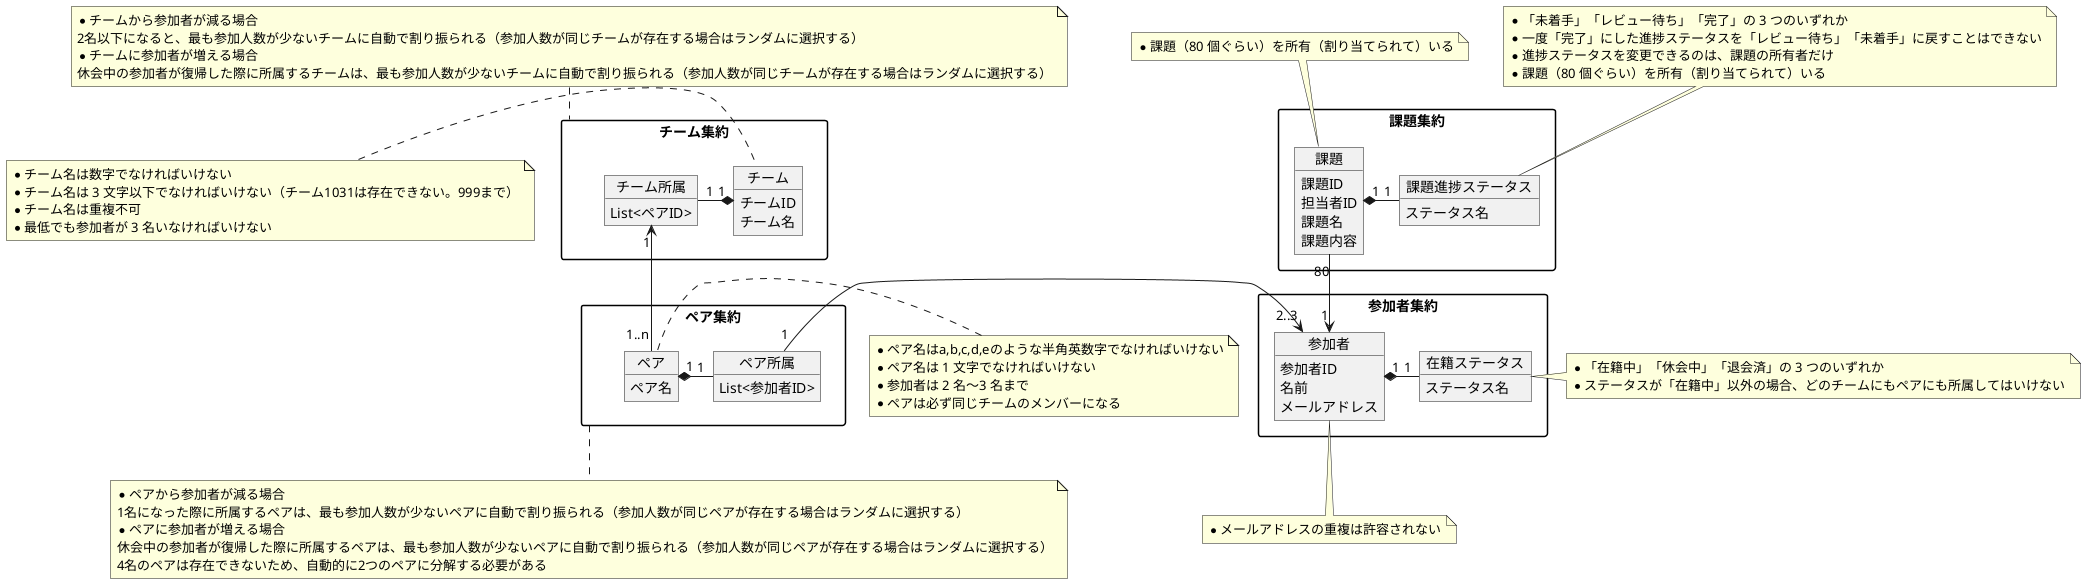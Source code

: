 @startuml praha-challenge
skinparam PackageStyle rectangle

package チーム集約 {
    object チーム {
        チームID
        チーム名
    }

    object チーム所属 {
        List<ペアID>
    }
}

package ペア集約 {
    object ペア {
        ペア名
    }

    object ペア所属 {
        List<参加者ID>
    }
}

package 参加者集約 {
    object 参加者 {
        参加者ID
        名前
        メールアドレス
    }
    object 在籍ステータス {
        ステータス名
    }
}

package 課題集約 {
    object 課題 {
        課題ID
        担当者ID
        課題名
        課題内容
    }
    object 課題進捗ステータス {
        ステータス名
    }
}

note top of チーム集約
    * チームから参加者が減る場合
    2名以下になると、最も参加人数が少ないチームに自動で割り振られる（参加人数が同じチームが存在する場合はランダムに選択する）
    * チームに参加者が増える場合
    休会中の参加者が復帰した際に所属するチームは、最も参加人数が少ないチームに自動で割り振られる（参加人数が同じチームが存在する場合はランダムに選択する）
end note

note bottom of ペア集約
    * ペアから参加者が減る場合
    1名になった際に所属するペアは、最も参加人数が少ないペアに自動で割り振られる（参加人数が同じペアが存在する場合はランダムに選択する）
    * ペアに参加者が増える場合
    休会中の参加者が復帰した際に所属するペアは、最も参加人数が少ないペアに自動で割り振られる（参加人数が同じペアが存在する場合はランダムに選択する）
    4名のペアは存在できないため、自動的に2つのペアに分解する必要がある
end note

note left of チーム
    * チーム名は数字でなければいけない
    * チーム名は 3 文字以下でなければいけない（チーム1031は存在できない。999まで）
    * チーム名は重複不可
    * 最低でも参加者が 3 名いなければいけない
end note

note left of ペア
    * ペア名はa,b,c,d,eのような半角英数字でなければいけない
    * ペア名は 1 文字でなければいけない
    * 参加者は 2 名〜3 名まで
    * ペアは必ず同じチームのメンバーになる
end note

note bottom of 参加者
    * メールアドレスの重複は許容されない
end note

note right of 在籍ステータス
    * 「在籍中」「休会中」「退会済」の 3 つのいずれか
    * ステータスが「在籍中」以外の場合、どのチームにもペアにも所属してはいけない
end note

note top of 課題
    * 課題（80 個ぐらい）を所有（割り当てられて）いる
end note

note top of 課題進捗ステータス
    * 「未着手」「レビュー待ち」「完了」の 3 つのいずれか
    * 一度「完了」にした進捗ステータスを「レビュー待ち」「未着手」に戻すことはできない
    * 進捗ステータスを変更できるのは、課題の所有者だけ
    * 課題（80 個ぐらい）を所有（割り当てられて）いる
end note

課題 "1" *-left- "1" 課題進捗ステータス
参加者 "1" <-up- "80" 課題
在籍ステータス "1" -left-* "1" 参加者
参加者 "2..3" <-right- "1" ペア所属
ペア "1" *-right- "1" ペア所属
チーム所属 "1" <-down- "1..n" ペア
チーム "1" *-left- "1" チーム所属

@enduml
